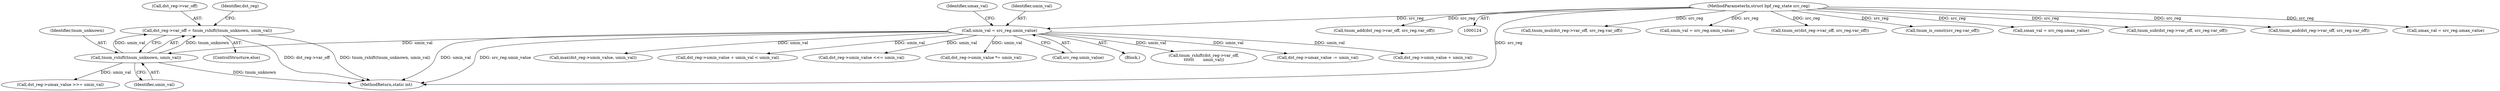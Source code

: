 digraph "0_linux_0c17d1d2c61936401f4702e1846e2c19b200f958@pointer" {
"1000737" [label="(Call,dst_reg->var_off = tnum_rshift(tnum_unknown, umin_val))"];
"1000741" [label="(Call,tnum_rshift(tnum_unknown, umin_val))"];
"1000173" [label="(Call,umin_val = src_reg.umin_value)"];
"1000128" [label="(MethodParameterIn,struct bpf_reg_state src_reg)"];
"1000367" [label="(Call,tnum_mul(dst_reg->var_off, src_reg.var_off))"];
"1000406" [label="(Call,dst_reg->umin_value *= umin_val)"];
"1000742" [label="(Identifier,tnum_unknown)"];
"1000175" [label="(Call,src_reg.umin_value)"];
"1000129" [label="(Block,)"];
"1000741" [label="(Call,tnum_rshift(tnum_unknown, umin_val))"];
"1000731" [label="(Call,tnum_rshift(dst_reg->var_off,\n\t\t\t\t\t\t       umin_val))"];
"1000163" [label="(Call,smin_val = src_reg.smin_value)"];
"1000563" [label="(Call,tnum_or(dst_reg->var_off, src_reg.var_off))"];
"1000345" [label="(Call,dst_reg->umax_value -= umin_val)"];
"1000749" [label="(Call,dst_reg->umax_value >>= umin_val)"];
"1000738" [label="(Call,dst_reg->var_off)"];
"1000173" [label="(Call,umin_val = src_reg.umin_value)"];
"1000237" [label="(Call,dst_reg->umin_value + umin_val)"];
"1000574" [label="(Call,max(dst_reg->umin_value, umin_val))"];
"1000185" [label="(Call,tnum_is_const(src_reg.var_off))"];
"1000174" [label="(Identifier,umin_val)"];
"1000736" [label="(ControlStructure,else)"];
"1000771" [label="(MethodReturn,static int)"];
"1000746" [label="(Identifier,dst_reg)"];
"1000236" [label="(Call,dst_reg->umin_value + umin_val < umin_val)"];
"1000168" [label="(Call,smax_val = src_reg.smax_value)"];
"1000128" [label="(MethodParameterIn,struct bpf_reg_state src_reg)"];
"1000354" [label="(Call,tnum_sub(dst_reg->var_off, src_reg.var_off))"];
"1000474" [label="(Call,tnum_and(dst_reg->var_off, src_reg.var_off))"];
"1000743" [label="(Identifier,umin_val)"];
"1000178" [label="(Call,umax_val = src_reg.umax_value)"];
"1000737" [label="(Call,dst_reg->var_off = tnum_rshift(tnum_unknown, umin_val))"];
"1000179" [label="(Identifier,umax_val)"];
"1000649" [label="(Call,dst_reg->umin_value <<= umin_val)"];
"1000277" [label="(Call,tnum_add(dst_reg->var_off, src_reg.var_off))"];
"1000737" -> "1000736"  [label="AST: "];
"1000737" -> "1000741"  [label="CFG: "];
"1000738" -> "1000737"  [label="AST: "];
"1000741" -> "1000737"  [label="AST: "];
"1000746" -> "1000737"  [label="CFG: "];
"1000737" -> "1000771"  [label="DDG: dst_reg->var_off"];
"1000737" -> "1000771"  [label="DDG: tnum_rshift(tnum_unknown, umin_val)"];
"1000741" -> "1000737"  [label="DDG: tnum_unknown"];
"1000741" -> "1000737"  [label="DDG: umin_val"];
"1000741" -> "1000743"  [label="CFG: "];
"1000742" -> "1000741"  [label="AST: "];
"1000743" -> "1000741"  [label="AST: "];
"1000741" -> "1000771"  [label="DDG: tnum_unknown"];
"1000173" -> "1000741"  [label="DDG: umin_val"];
"1000741" -> "1000749"  [label="DDG: umin_val"];
"1000173" -> "1000129"  [label="AST: "];
"1000173" -> "1000175"  [label="CFG: "];
"1000174" -> "1000173"  [label="AST: "];
"1000175" -> "1000173"  [label="AST: "];
"1000179" -> "1000173"  [label="CFG: "];
"1000173" -> "1000771"  [label="DDG: umin_val"];
"1000173" -> "1000771"  [label="DDG: src_reg.umin_value"];
"1000128" -> "1000173"  [label="DDG: src_reg"];
"1000173" -> "1000236"  [label="DDG: umin_val"];
"1000173" -> "1000237"  [label="DDG: umin_val"];
"1000173" -> "1000345"  [label="DDG: umin_val"];
"1000173" -> "1000406"  [label="DDG: umin_val"];
"1000173" -> "1000574"  [label="DDG: umin_val"];
"1000173" -> "1000649"  [label="DDG: umin_val"];
"1000173" -> "1000731"  [label="DDG: umin_val"];
"1000128" -> "1000124"  [label="AST: "];
"1000128" -> "1000771"  [label="DDG: src_reg"];
"1000128" -> "1000163"  [label="DDG: src_reg"];
"1000128" -> "1000168"  [label="DDG: src_reg"];
"1000128" -> "1000178"  [label="DDG: src_reg"];
"1000128" -> "1000185"  [label="DDG: src_reg"];
"1000128" -> "1000277"  [label="DDG: src_reg"];
"1000128" -> "1000354"  [label="DDG: src_reg"];
"1000128" -> "1000367"  [label="DDG: src_reg"];
"1000128" -> "1000474"  [label="DDG: src_reg"];
"1000128" -> "1000563"  [label="DDG: src_reg"];
}
